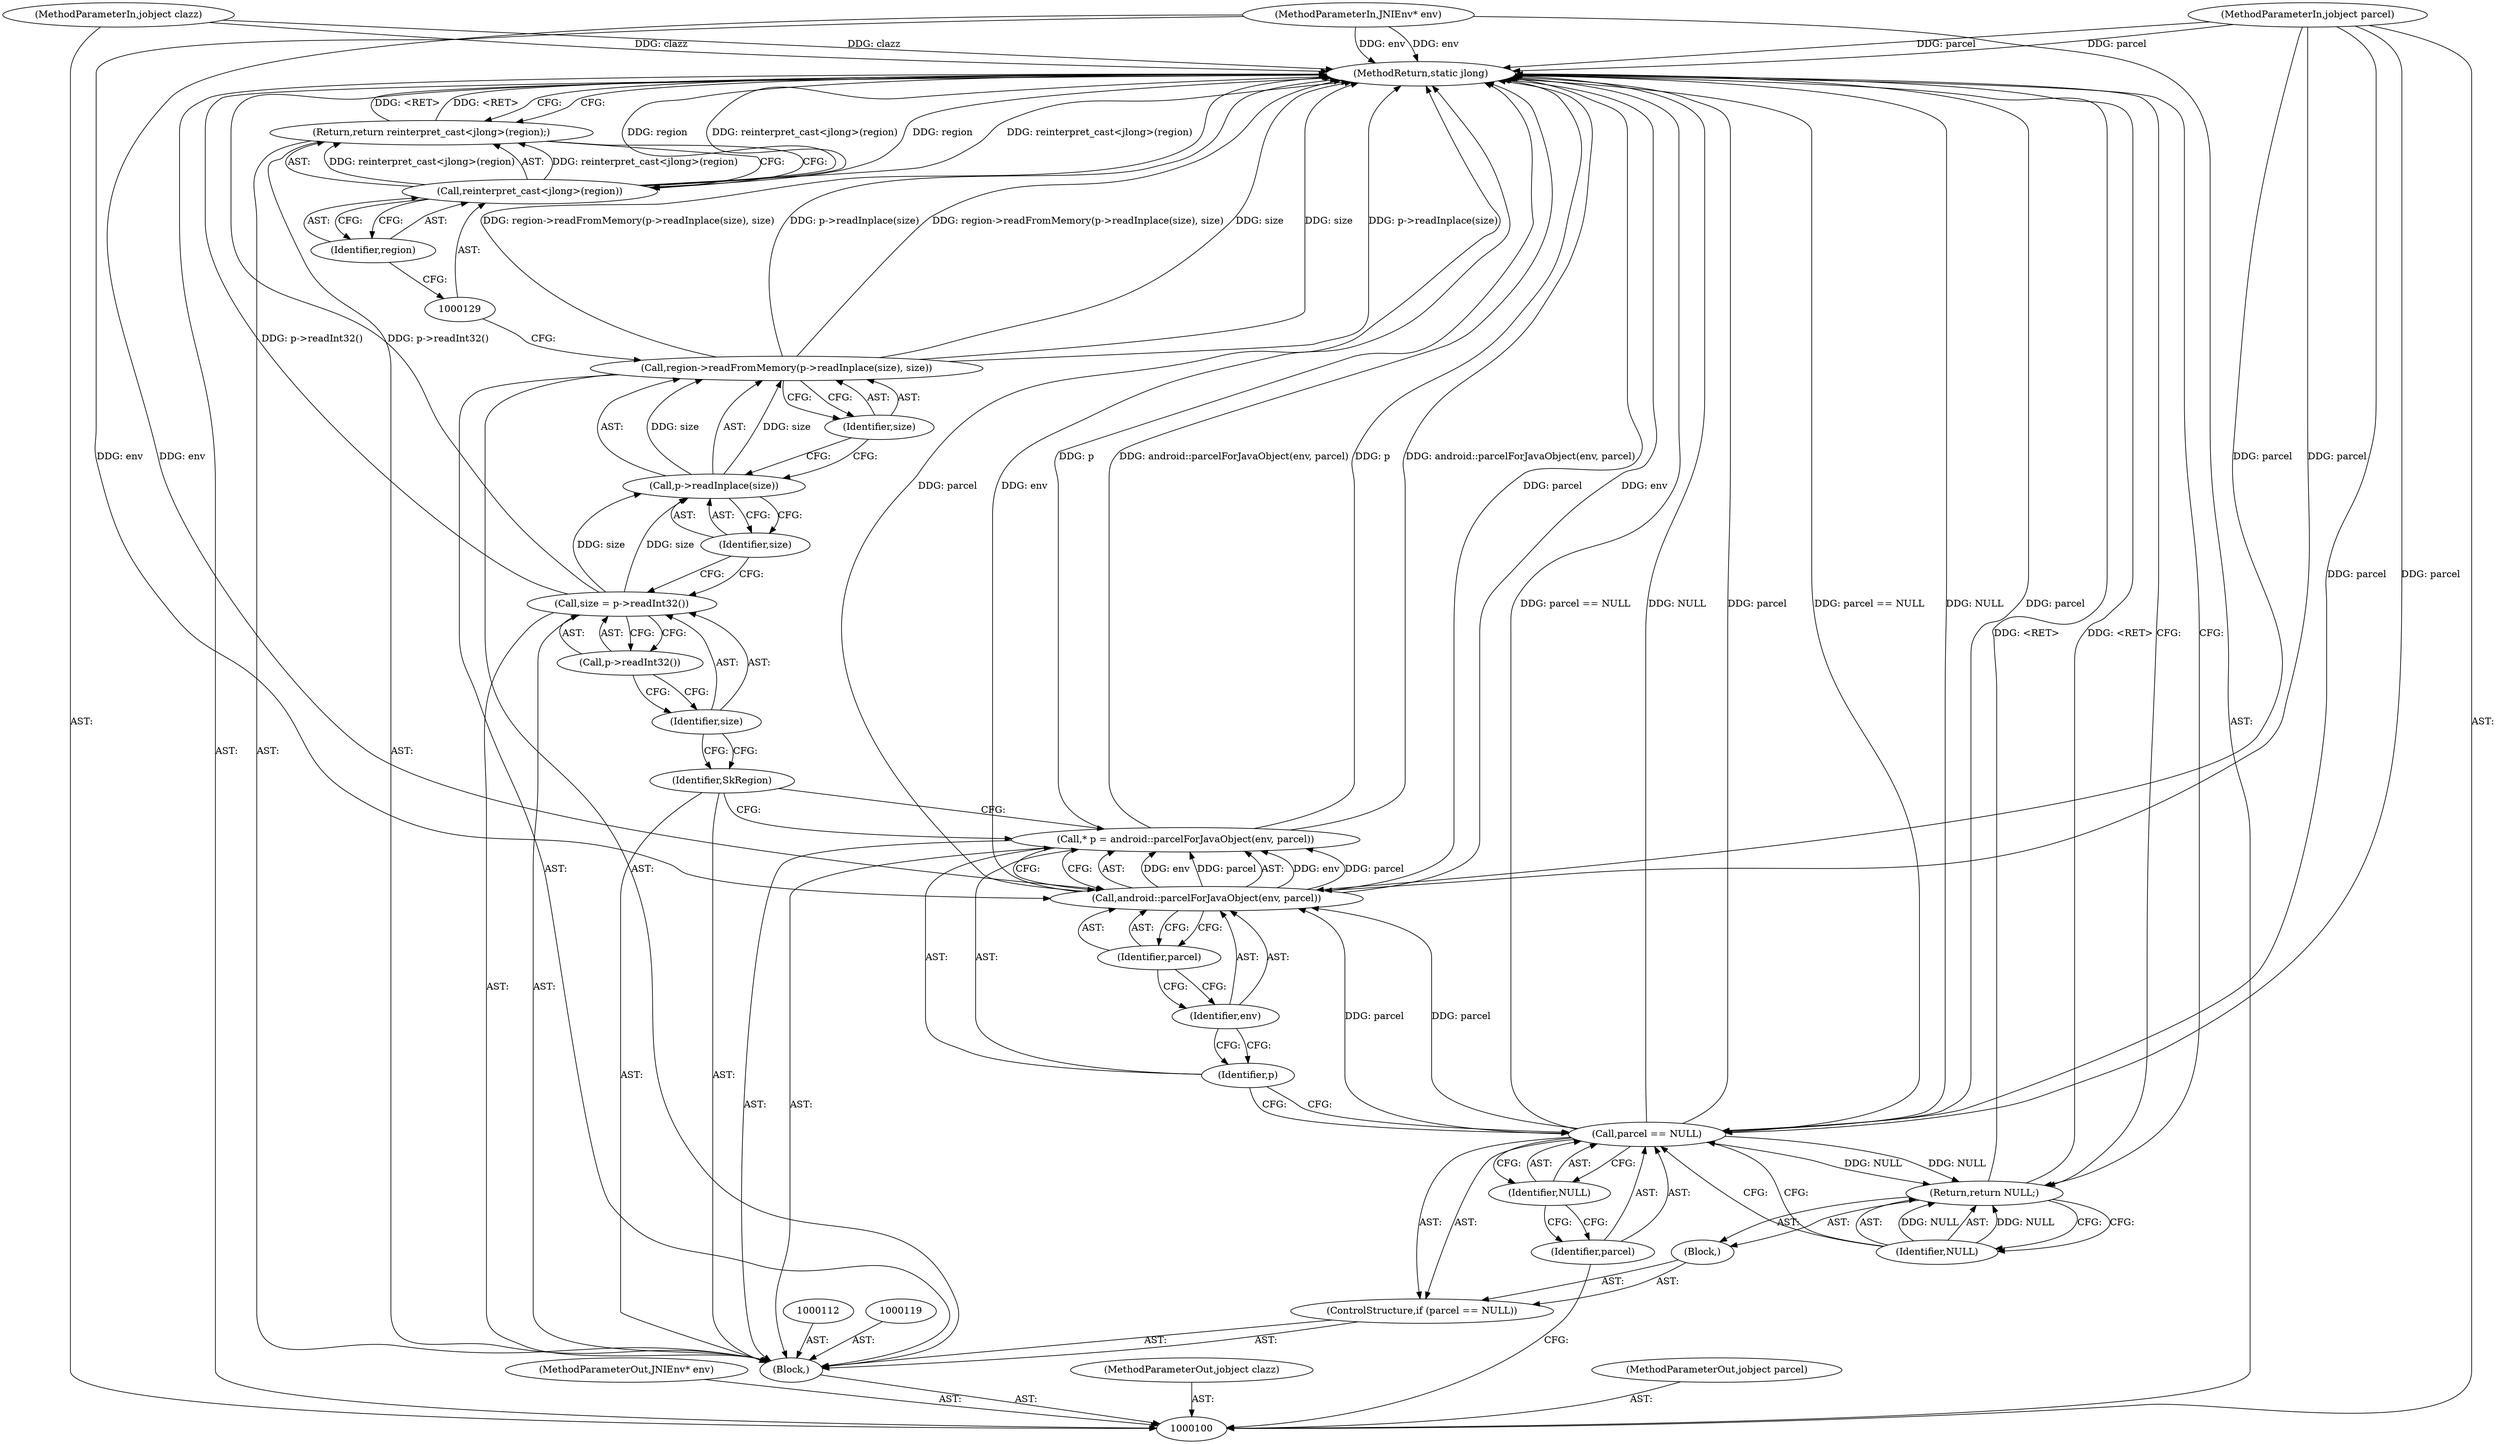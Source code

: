 digraph "1_Android_4cff1f49ff95d990d6c2614da5d5a23d02145885" {
"1000131" [label="(MethodReturn,static jlong)"];
"1000101" [label="(MethodParameterIn,JNIEnv* env)"];
"1000172" [label="(MethodParameterOut,JNIEnv* env)"];
"1000102" [label="(MethodParameterIn,jobject clazz)"];
"1000173" [label="(MethodParameterOut,jobject clazz)"];
"1000103" [label="(MethodParameterIn,jobject parcel)"];
"1000174" [label="(MethodParameterOut,jobject parcel)"];
"1000118" [label="(Identifier,SkRegion)"];
"1000120" [label="(Call,size = p->readInt32())"];
"1000121" [label="(Identifier,size)"];
"1000122" [label="(Call,p->readInt32())"];
"1000124" [label="(Call,p->readInplace(size))"];
"1000123" [label="(Call,region->readFromMemory(p->readInplace(size), size))"];
"1000125" [label="(Identifier,size)"];
"1000126" [label="(Identifier,size)"];
"1000128" [label="(Call,reinterpret_cast<jlong>(region))"];
"1000130" [label="(Identifier,region)"];
"1000127" [label="(Return,return reinterpret_cast<jlong>(region);)"];
"1000104" [label="(Block,)"];
"1000105" [label="(ControlStructure,if (parcel == NULL))"];
"1000108" [label="(Identifier,NULL)"];
"1000109" [label="(Block,)"];
"1000106" [label="(Call,parcel == NULL)"];
"1000107" [label="(Identifier,parcel)"];
"1000110" [label="(Return,return NULL;)"];
"1000111" [label="(Identifier,NULL)"];
"1000113" [label="(Call,* p = android::parcelForJavaObject(env, parcel))"];
"1000114" [label="(Identifier,p)"];
"1000115" [label="(Call,android::parcelForJavaObject(env, parcel))"];
"1000116" [label="(Identifier,env)"];
"1000117" [label="(Identifier,parcel)"];
"1000131" -> "1000100"  [label="AST: "];
"1000131" -> "1000110"  [label="CFG: "];
"1000131" -> "1000127"  [label="CFG: "];
"1000110" -> "1000131"  [label="DDG: <RET>"];
"1000127" -> "1000131"  [label="DDG: <RET>"];
"1000115" -> "1000131"  [label="DDG: parcel"];
"1000115" -> "1000131"  [label="DDG: env"];
"1000106" -> "1000131"  [label="DDG: NULL"];
"1000106" -> "1000131"  [label="DDG: parcel"];
"1000106" -> "1000131"  [label="DDG: parcel == NULL"];
"1000113" -> "1000131"  [label="DDG: p"];
"1000113" -> "1000131"  [label="DDG: android::parcelForJavaObject(env, parcel)"];
"1000123" -> "1000131"  [label="DDG: region->readFromMemory(p->readInplace(size), size)"];
"1000123" -> "1000131"  [label="DDG: p->readInplace(size)"];
"1000123" -> "1000131"  [label="DDG: size"];
"1000103" -> "1000131"  [label="DDG: parcel"];
"1000102" -> "1000131"  [label="DDG: clazz"];
"1000120" -> "1000131"  [label="DDG: p->readInt32()"];
"1000128" -> "1000131"  [label="DDG: reinterpret_cast<jlong>(region)"];
"1000128" -> "1000131"  [label="DDG: region"];
"1000101" -> "1000131"  [label="DDG: env"];
"1000101" -> "1000100"  [label="AST: "];
"1000101" -> "1000131"  [label="DDG: env"];
"1000101" -> "1000115"  [label="DDG: env"];
"1000172" -> "1000100"  [label="AST: "];
"1000102" -> "1000100"  [label="AST: "];
"1000102" -> "1000131"  [label="DDG: clazz"];
"1000173" -> "1000100"  [label="AST: "];
"1000103" -> "1000100"  [label="AST: "];
"1000103" -> "1000131"  [label="DDG: parcel"];
"1000103" -> "1000106"  [label="DDG: parcel"];
"1000103" -> "1000115"  [label="DDG: parcel"];
"1000174" -> "1000100"  [label="AST: "];
"1000118" -> "1000104"  [label="AST: "];
"1000118" -> "1000113"  [label="CFG: "];
"1000121" -> "1000118"  [label="CFG: "];
"1000120" -> "1000104"  [label="AST: "];
"1000120" -> "1000122"  [label="CFG: "];
"1000121" -> "1000120"  [label="AST: "];
"1000122" -> "1000120"  [label="AST: "];
"1000125" -> "1000120"  [label="CFG: "];
"1000120" -> "1000131"  [label="DDG: p->readInt32()"];
"1000120" -> "1000124"  [label="DDG: size"];
"1000121" -> "1000120"  [label="AST: "];
"1000121" -> "1000118"  [label="CFG: "];
"1000122" -> "1000121"  [label="CFG: "];
"1000122" -> "1000120"  [label="AST: "];
"1000122" -> "1000121"  [label="CFG: "];
"1000120" -> "1000122"  [label="CFG: "];
"1000124" -> "1000123"  [label="AST: "];
"1000124" -> "1000125"  [label="CFG: "];
"1000125" -> "1000124"  [label="AST: "];
"1000126" -> "1000124"  [label="CFG: "];
"1000124" -> "1000123"  [label="DDG: size"];
"1000120" -> "1000124"  [label="DDG: size"];
"1000123" -> "1000104"  [label="AST: "];
"1000123" -> "1000126"  [label="CFG: "];
"1000124" -> "1000123"  [label="AST: "];
"1000126" -> "1000123"  [label="AST: "];
"1000129" -> "1000123"  [label="CFG: "];
"1000123" -> "1000131"  [label="DDG: region->readFromMemory(p->readInplace(size), size)"];
"1000123" -> "1000131"  [label="DDG: p->readInplace(size)"];
"1000123" -> "1000131"  [label="DDG: size"];
"1000124" -> "1000123"  [label="DDG: size"];
"1000125" -> "1000124"  [label="AST: "];
"1000125" -> "1000120"  [label="CFG: "];
"1000124" -> "1000125"  [label="CFG: "];
"1000126" -> "1000123"  [label="AST: "];
"1000126" -> "1000124"  [label="CFG: "];
"1000123" -> "1000126"  [label="CFG: "];
"1000128" -> "1000127"  [label="AST: "];
"1000128" -> "1000130"  [label="CFG: "];
"1000129" -> "1000128"  [label="AST: "];
"1000130" -> "1000128"  [label="AST: "];
"1000127" -> "1000128"  [label="CFG: "];
"1000128" -> "1000131"  [label="DDG: reinterpret_cast<jlong>(region)"];
"1000128" -> "1000131"  [label="DDG: region"];
"1000128" -> "1000127"  [label="DDG: reinterpret_cast<jlong>(region)"];
"1000130" -> "1000128"  [label="AST: "];
"1000130" -> "1000129"  [label="CFG: "];
"1000128" -> "1000130"  [label="CFG: "];
"1000127" -> "1000104"  [label="AST: "];
"1000127" -> "1000128"  [label="CFG: "];
"1000128" -> "1000127"  [label="AST: "];
"1000131" -> "1000127"  [label="CFG: "];
"1000127" -> "1000131"  [label="DDG: <RET>"];
"1000128" -> "1000127"  [label="DDG: reinterpret_cast<jlong>(region)"];
"1000104" -> "1000100"  [label="AST: "];
"1000105" -> "1000104"  [label="AST: "];
"1000112" -> "1000104"  [label="AST: "];
"1000113" -> "1000104"  [label="AST: "];
"1000118" -> "1000104"  [label="AST: "];
"1000119" -> "1000104"  [label="AST: "];
"1000120" -> "1000104"  [label="AST: "];
"1000123" -> "1000104"  [label="AST: "];
"1000127" -> "1000104"  [label="AST: "];
"1000105" -> "1000104"  [label="AST: "];
"1000106" -> "1000105"  [label="AST: "];
"1000109" -> "1000105"  [label="AST: "];
"1000108" -> "1000106"  [label="AST: "];
"1000108" -> "1000107"  [label="CFG: "];
"1000106" -> "1000108"  [label="CFG: "];
"1000109" -> "1000105"  [label="AST: "];
"1000110" -> "1000109"  [label="AST: "];
"1000106" -> "1000105"  [label="AST: "];
"1000106" -> "1000108"  [label="CFG: "];
"1000107" -> "1000106"  [label="AST: "];
"1000108" -> "1000106"  [label="AST: "];
"1000111" -> "1000106"  [label="CFG: "];
"1000114" -> "1000106"  [label="CFG: "];
"1000106" -> "1000131"  [label="DDG: NULL"];
"1000106" -> "1000131"  [label="DDG: parcel"];
"1000106" -> "1000131"  [label="DDG: parcel == NULL"];
"1000103" -> "1000106"  [label="DDG: parcel"];
"1000106" -> "1000110"  [label="DDG: NULL"];
"1000106" -> "1000115"  [label="DDG: parcel"];
"1000107" -> "1000106"  [label="AST: "];
"1000107" -> "1000100"  [label="CFG: "];
"1000108" -> "1000107"  [label="CFG: "];
"1000110" -> "1000109"  [label="AST: "];
"1000110" -> "1000111"  [label="CFG: "];
"1000111" -> "1000110"  [label="AST: "];
"1000131" -> "1000110"  [label="CFG: "];
"1000110" -> "1000131"  [label="DDG: <RET>"];
"1000111" -> "1000110"  [label="DDG: NULL"];
"1000106" -> "1000110"  [label="DDG: NULL"];
"1000111" -> "1000110"  [label="AST: "];
"1000111" -> "1000106"  [label="CFG: "];
"1000110" -> "1000111"  [label="CFG: "];
"1000111" -> "1000110"  [label="DDG: NULL"];
"1000113" -> "1000104"  [label="AST: "];
"1000113" -> "1000115"  [label="CFG: "];
"1000114" -> "1000113"  [label="AST: "];
"1000115" -> "1000113"  [label="AST: "];
"1000118" -> "1000113"  [label="CFG: "];
"1000113" -> "1000131"  [label="DDG: p"];
"1000113" -> "1000131"  [label="DDG: android::parcelForJavaObject(env, parcel)"];
"1000115" -> "1000113"  [label="DDG: env"];
"1000115" -> "1000113"  [label="DDG: parcel"];
"1000114" -> "1000113"  [label="AST: "];
"1000114" -> "1000106"  [label="CFG: "];
"1000116" -> "1000114"  [label="CFG: "];
"1000115" -> "1000113"  [label="AST: "];
"1000115" -> "1000117"  [label="CFG: "];
"1000116" -> "1000115"  [label="AST: "];
"1000117" -> "1000115"  [label="AST: "];
"1000113" -> "1000115"  [label="CFG: "];
"1000115" -> "1000131"  [label="DDG: parcel"];
"1000115" -> "1000131"  [label="DDG: env"];
"1000115" -> "1000113"  [label="DDG: env"];
"1000115" -> "1000113"  [label="DDG: parcel"];
"1000101" -> "1000115"  [label="DDG: env"];
"1000106" -> "1000115"  [label="DDG: parcel"];
"1000103" -> "1000115"  [label="DDG: parcel"];
"1000116" -> "1000115"  [label="AST: "];
"1000116" -> "1000114"  [label="CFG: "];
"1000117" -> "1000116"  [label="CFG: "];
"1000117" -> "1000115"  [label="AST: "];
"1000117" -> "1000116"  [label="CFG: "];
"1000115" -> "1000117"  [label="CFG: "];
}
